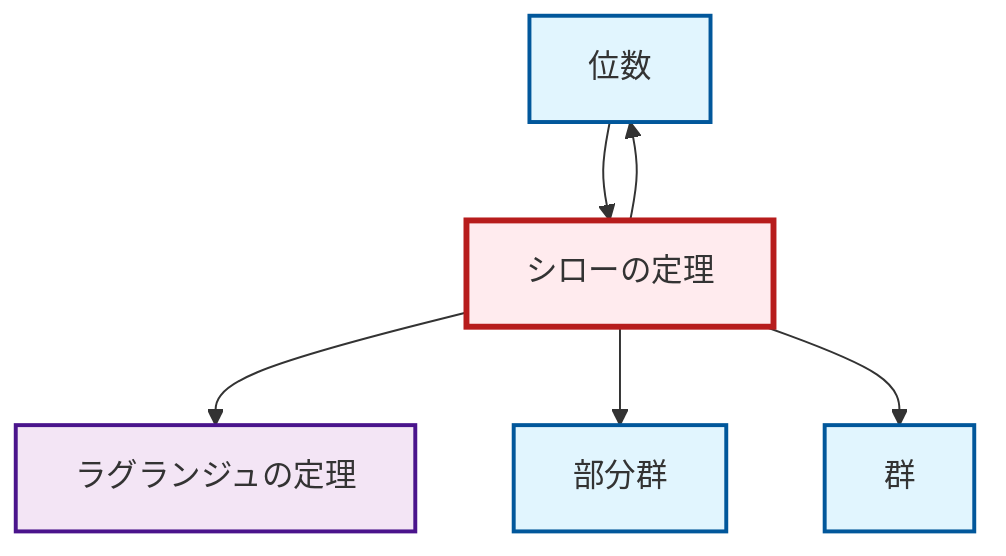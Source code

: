graph TD
    classDef definition fill:#e1f5fe,stroke:#01579b,stroke-width:2px
    classDef theorem fill:#f3e5f5,stroke:#4a148c,stroke-width:2px
    classDef axiom fill:#fff3e0,stroke:#e65100,stroke-width:2px
    classDef example fill:#e8f5e9,stroke:#1b5e20,stroke-width:2px
    classDef current fill:#ffebee,stroke:#b71c1c,stroke-width:3px
    def-order["位数"]:::definition
    def-subgroup["部分群"]:::definition
    thm-lagrange["ラグランジュの定理"]:::theorem
    def-group["群"]:::definition
    thm-sylow["シローの定理"]:::theorem
    thm-sylow --> def-order
    thm-sylow --> thm-lagrange
    thm-sylow --> def-subgroup
    thm-sylow --> def-group
    def-order --> thm-sylow
    class thm-sylow current
